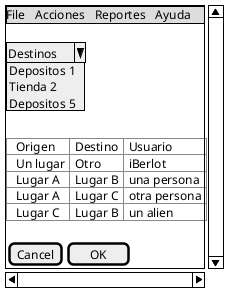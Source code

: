 @startsalt
{S
{* File | Acciones | Reportes | Ayuda }
.
  ^Destinos^^ Depositos 1^^ Tienda 2^^ Depositos 5^
. 
.
.
.
{T#
  + Origen       | Destino	     | Usuario	    
  + Un lugar     | Otro          | iBerlot	   
  + Lugar A      | Lugar B   	 | una persona  
  + Lugar A      | Lugar C       | otra persona
  + Lugar C    	 | Lugar B       | un alien     
}

.
{[Cancel] | [  OK   ]}

}
@endsalt